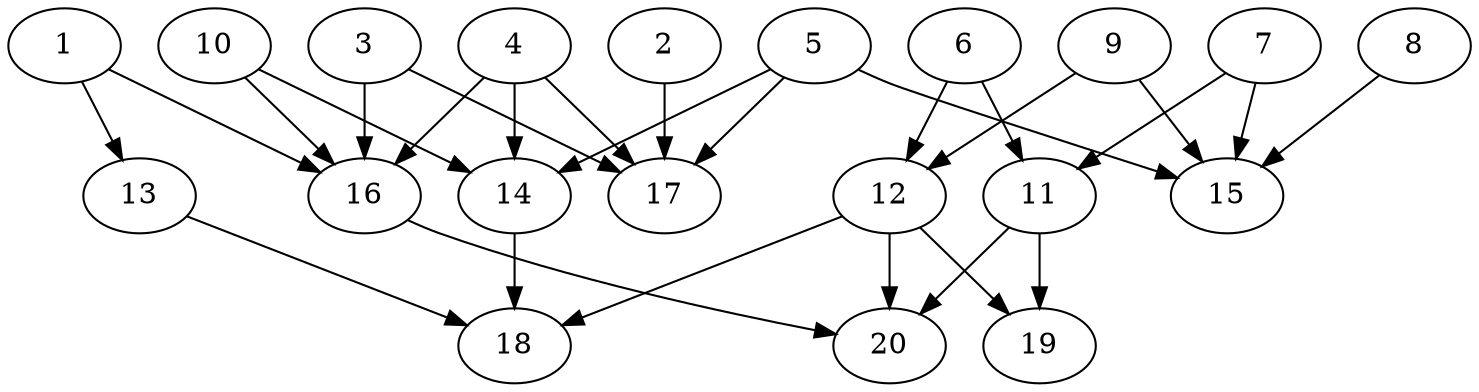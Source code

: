 // DAG automatically generated by daggen at Sat Jul 27 15:38:39 2019
// ./daggen --dot -n 20 --ccr 0.3 --fat 0.7 --regular 0.5 --density 0.4 --mindata 5242880 --maxdata 52428800 
digraph G {
  1 [size="31952213", alpha="0.07", expect_size="9585664"] 
  1 -> 13 [size ="9585664"]
  1 -> 16 [size ="9585664"]
  2 [size="50636800", alpha="0.16", expect_size="15191040"] 
  2 -> 17 [size ="15191040"]
  3 [size="109608960", alpha="0.20", expect_size="32882688"] 
  3 -> 16 [size ="32882688"]
  3 -> 17 [size ="32882688"]
  4 [size="169646080", alpha="0.02", expect_size="50893824"] 
  4 -> 14 [size ="50893824"]
  4 -> 16 [size ="50893824"]
  4 -> 17 [size ="50893824"]
  5 [size="169151147", alpha="0.18", expect_size="50745344"] 
  5 -> 14 [size ="50745344"]
  5 -> 15 [size ="50745344"]
  5 -> 17 [size ="50745344"]
  6 [size="103963307", alpha="0.12", expect_size="31188992"] 
  6 -> 11 [size ="31188992"]
  6 -> 12 [size ="31188992"]
  7 [size="79438507", alpha="0.18", expect_size="23831552"] 
  7 -> 11 [size ="23831552"]
  7 -> 15 [size ="23831552"]
  8 [size="67403093", alpha="0.14", expect_size="20220928"] 
  8 -> 15 [size ="20220928"]
  9 [size="167560533", alpha="0.02", expect_size="50268160"] 
  9 -> 12 [size ="50268160"]
  9 -> 15 [size ="50268160"]
  10 [size="169547093", alpha="0.11", expect_size="50864128"] 
  10 -> 14 [size ="50864128"]
  10 -> 16 [size ="50864128"]
  11 [size="47899307", alpha="0.07", expect_size="14369792"] 
  11 -> 19 [size ="14369792"]
  11 -> 20 [size ="14369792"]
  12 [size="101601280", alpha="0.11", expect_size="30480384"] 
  12 -> 18 [size ="30480384"]
  12 -> 19 [size ="30480384"]
  12 -> 20 [size ="30480384"]
  13 [size="71731200", alpha="0.09", expect_size="21519360"] 
  13 -> 18 [size ="21519360"]
  14 [size="71693653", alpha="0.18", expect_size="21508096"] 
  14 -> 18 [size ="21508096"]
  15 [size="85282133", alpha="0.12", expect_size="25584640"] 
  16 [size="73441280", alpha="0.20", expect_size="22032384"] 
  16 -> 20 [size ="22032384"]
  17 [size="164898133", alpha="0.05", expect_size="49469440"] 
  18 [size="147370667", alpha="0.00", expect_size="44211200"] 
  19 [size="103379627", alpha="0.10", expect_size="31013888"] 
  20 [size="118739627", alpha="0.15", expect_size="35621888"] 
}
